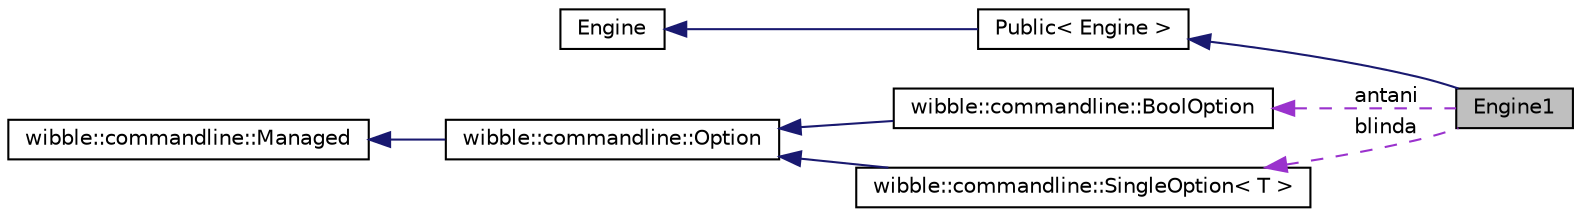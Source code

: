 digraph G
{
  edge [fontname="Helvetica",fontsize="10",labelfontname="Helvetica",labelfontsize="10"];
  node [fontname="Helvetica",fontsize="10",shape=record];
  rankdir="LR";
  Node1 [label="Engine1",height=0.2,width=0.4,color="black", fillcolor="grey75", style="filled" fontcolor="black"];
  Node2 -> Node1 [dir="back",color="midnightblue",fontsize="10",style="solid",fontname="Helvetica"];
  Node2 [label="Public\< Engine \>",height=0.2,width=0.4,color="black", fillcolor="white", style="filled",URL="$classPublic.html"];
  Node3 -> Node2 [dir="back",color="midnightblue",fontsize="10",style="solid",fontname="Helvetica"];
  Node3 [label="Engine",height=0.2,width=0.4,color="black", fillcolor="white", style="filled",URL="$classEngine.html"];
  Node4 -> Node1 [dir="back",color="darkorchid3",fontsize="10",style="dashed",label=" antani" ,fontname="Helvetica"];
  Node4 [label="wibble::commandline::BoolOption",height=0.2,width=0.4,color="black", fillcolor="white", style="filled",URL="$classwibble_1_1commandline_1_1BoolOption.html",tooltip="Boolean option."];
  Node5 -> Node4 [dir="back",color="midnightblue",fontsize="10",style="solid",fontname="Helvetica"];
  Node5 [label="wibble::commandline::Option",height=0.2,width=0.4,color="black", fillcolor="white", style="filled",URL="$classwibble_1_1commandline_1_1Option.html",tooltip="Interface for a parser for one commandline option."];
  Node6 -> Node5 [dir="back",color="midnightblue",fontsize="10",style="solid",fontname="Helvetica"];
  Node6 [label="wibble::commandline::Managed",height=0.2,width=0.4,color="black", fillcolor="white", style="filled",URL="$classwibble_1_1commandline_1_1Managed.html"];
  Node7 -> Node1 [dir="back",color="darkorchid3",fontsize="10",style="dashed",label=" blinda" ,fontname="Helvetica"];
  Node7 [label="wibble::commandline::SingleOption\< T \>",height=0.2,width=0.4,color="black", fillcolor="white", style="filled",URL="$classwibble_1_1commandline_1_1SingleOption.html"];
  Node5 -> Node7 [dir="back",color="midnightblue",fontsize="10",style="solid",fontname="Helvetica"];
}
